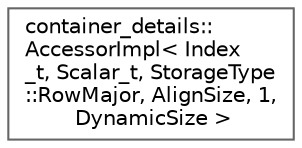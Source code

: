 digraph "Graphical Class Hierarchy"
{
 // LATEX_PDF_SIZE
  bgcolor="transparent";
  edge [fontname=Helvetica,fontsize=10,labelfontname=Helvetica,labelfontsize=10];
  node [fontname=Helvetica,fontsize=10,shape=box,height=0.2,width=0.4];
  rankdir="LR";
  Node0 [id="Node000000",label="container_details::\lAccessorImpl\< Index\l_t, Scalar_t, StorageType\l::RowMajor, AlignSize, 1,\l DynamicSize \>",height=0.2,width=0.4,color="grey40", fillcolor="white", style="filled",URL="$classcontainer__details_1_1AccessorImpl_3_01Index__t_00_01Scalar__t_00_01StorageType_1_1RowMajord45f9e554541faec4210df2e5e29e43a.html",tooltip=" "];
}
